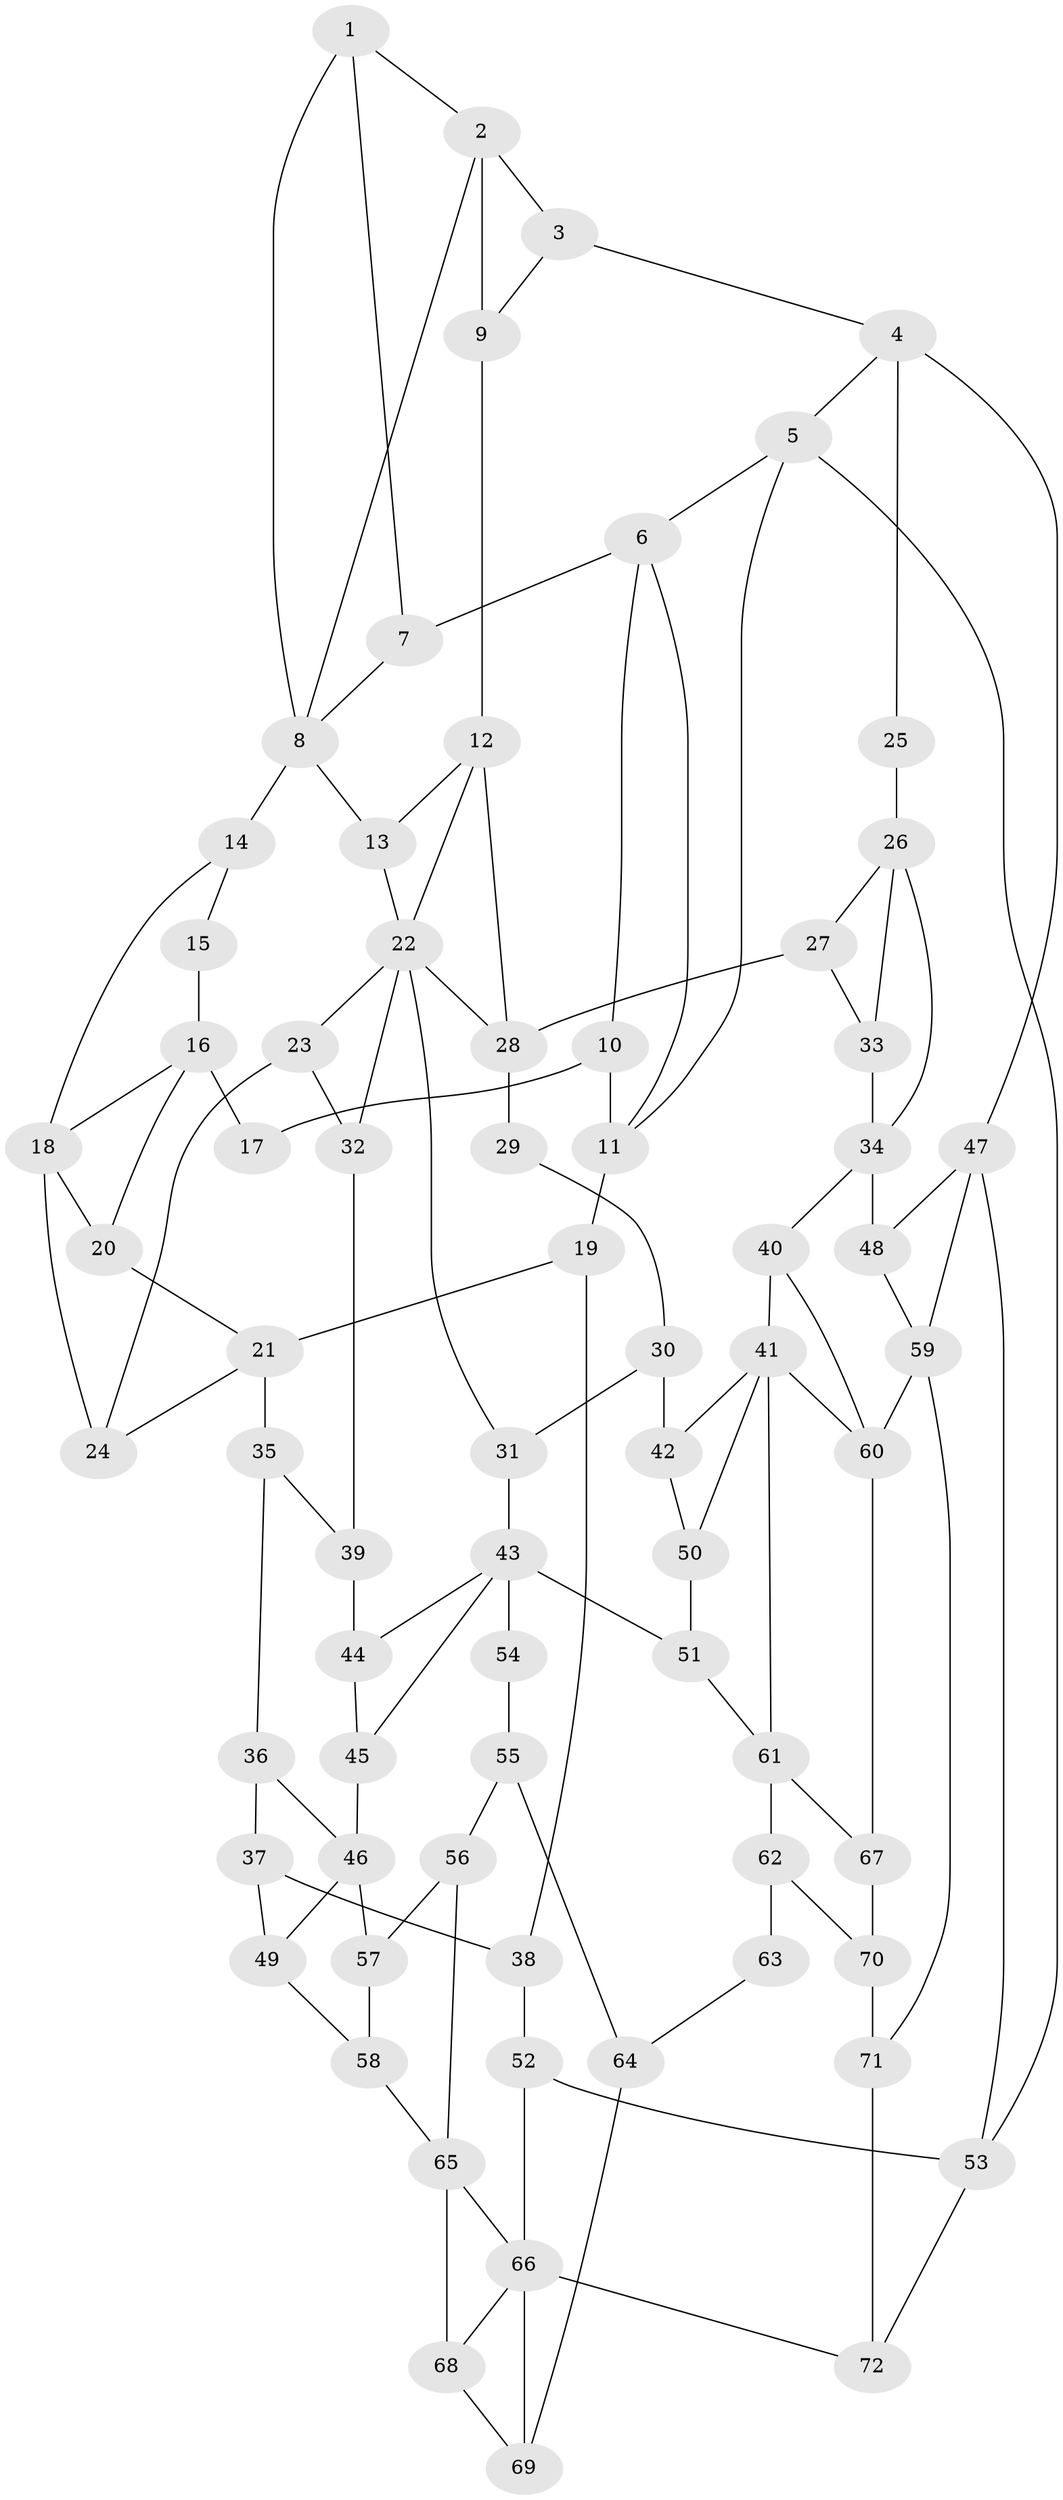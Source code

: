 // original degree distribution, {3: 0.013888888888888888, 4: 0.2222222222222222, 5: 0.5555555555555556, 6: 0.20833333333333334}
// Generated by graph-tools (version 1.1) at 2025/38/03/09/25 02:38:20]
// undirected, 72 vertices, 120 edges
graph export_dot {
graph [start="1"]
  node [color=gray90,style=filled];
  1;
  2;
  3;
  4;
  5;
  6;
  7;
  8;
  9;
  10;
  11;
  12;
  13;
  14;
  15;
  16;
  17;
  18;
  19;
  20;
  21;
  22;
  23;
  24;
  25;
  26;
  27;
  28;
  29;
  30;
  31;
  32;
  33;
  34;
  35;
  36;
  37;
  38;
  39;
  40;
  41;
  42;
  43;
  44;
  45;
  46;
  47;
  48;
  49;
  50;
  51;
  52;
  53;
  54;
  55;
  56;
  57;
  58;
  59;
  60;
  61;
  62;
  63;
  64;
  65;
  66;
  67;
  68;
  69;
  70;
  71;
  72;
  1 -- 2 [weight=1.0];
  1 -- 7 [weight=1.0];
  1 -- 8 [weight=1.0];
  2 -- 3 [weight=1.0];
  2 -- 8 [weight=1.0];
  2 -- 9 [weight=3.0];
  3 -- 4 [weight=1.0];
  3 -- 9 [weight=1.0];
  4 -- 5 [weight=1.0];
  4 -- 25 [weight=1.0];
  4 -- 47 [weight=1.0];
  5 -- 6 [weight=1.0];
  5 -- 11 [weight=1.0];
  5 -- 53 [weight=1.0];
  6 -- 7 [weight=1.0];
  6 -- 10 [weight=1.0];
  6 -- 11 [weight=1.0];
  7 -- 8 [weight=1.0];
  8 -- 13 [weight=1.0];
  8 -- 14 [weight=2.0];
  9 -- 12 [weight=2.0];
  10 -- 11 [weight=2.0];
  10 -- 17 [weight=2.0];
  11 -- 19 [weight=2.0];
  12 -- 13 [weight=1.0];
  12 -- 22 [weight=1.0];
  12 -- 28 [weight=1.0];
  13 -- 22 [weight=1.0];
  14 -- 15 [weight=1.0];
  14 -- 18 [weight=1.0];
  15 -- 16 [weight=2.0];
  16 -- 17 [weight=2.0];
  16 -- 18 [weight=1.0];
  16 -- 20 [weight=1.0];
  18 -- 20 [weight=1.0];
  18 -- 24 [weight=2.0];
  19 -- 21 [weight=2.0];
  19 -- 38 [weight=1.0];
  20 -- 21 [weight=1.0];
  21 -- 24 [weight=1.0];
  21 -- 35 [weight=1.0];
  22 -- 23 [weight=1.0];
  22 -- 28 [weight=1.0];
  22 -- 31 [weight=1.0];
  22 -- 32 [weight=1.0];
  23 -- 24 [weight=1.0];
  23 -- 32 [weight=1.0];
  25 -- 26 [weight=2.0];
  26 -- 27 [weight=2.0];
  26 -- 33 [weight=1.0];
  26 -- 34 [weight=1.0];
  27 -- 28 [weight=2.0];
  27 -- 33 [weight=1.0];
  28 -- 29 [weight=2.0];
  29 -- 30 [weight=1.0];
  30 -- 31 [weight=1.0];
  30 -- 42 [weight=1.0];
  31 -- 43 [weight=1.0];
  32 -- 39 [weight=1.0];
  33 -- 34 [weight=3.0];
  34 -- 40 [weight=1.0];
  34 -- 48 [weight=1.0];
  35 -- 36 [weight=1.0];
  35 -- 39 [weight=1.0];
  36 -- 37 [weight=1.0];
  36 -- 46 [weight=2.0];
  37 -- 38 [weight=1.0];
  37 -- 49 [weight=1.0];
  38 -- 52 [weight=1.0];
  39 -- 44 [weight=1.0];
  40 -- 41 [weight=1.0];
  40 -- 60 [weight=1.0];
  41 -- 42 [weight=1.0];
  41 -- 50 [weight=1.0];
  41 -- 60 [weight=1.0];
  41 -- 61 [weight=1.0];
  42 -- 50 [weight=1.0];
  43 -- 44 [weight=1.0];
  43 -- 45 [weight=1.0];
  43 -- 51 [weight=1.0];
  43 -- 54 [weight=2.0];
  44 -- 45 [weight=1.0];
  45 -- 46 [weight=2.0];
  46 -- 49 [weight=1.0];
  46 -- 57 [weight=1.0];
  47 -- 48 [weight=1.0];
  47 -- 53 [weight=1.0];
  47 -- 59 [weight=1.0];
  48 -- 59 [weight=1.0];
  49 -- 58 [weight=1.0];
  50 -- 51 [weight=1.0];
  51 -- 61 [weight=1.0];
  52 -- 53 [weight=1.0];
  52 -- 66 [weight=1.0];
  53 -- 72 [weight=1.0];
  54 -- 55 [weight=1.0];
  55 -- 56 [weight=1.0];
  55 -- 64 [weight=1.0];
  56 -- 57 [weight=1.0];
  56 -- 65 [weight=1.0];
  57 -- 58 [weight=1.0];
  58 -- 65 [weight=1.0];
  59 -- 60 [weight=2.0];
  59 -- 71 [weight=1.0];
  60 -- 67 [weight=2.0];
  61 -- 62 [weight=2.0];
  61 -- 67 [weight=1.0];
  62 -- 63 [weight=2.0];
  62 -- 70 [weight=2.0];
  63 -- 64 [weight=1.0];
  64 -- 69 [weight=1.0];
  65 -- 66 [weight=1.0];
  65 -- 68 [weight=3.0];
  66 -- 68 [weight=2.0];
  66 -- 69 [weight=1.0];
  66 -- 72 [weight=1.0];
  67 -- 70 [weight=1.0];
  68 -- 69 [weight=1.0];
  70 -- 71 [weight=2.0];
  71 -- 72 [weight=1.0];
}
